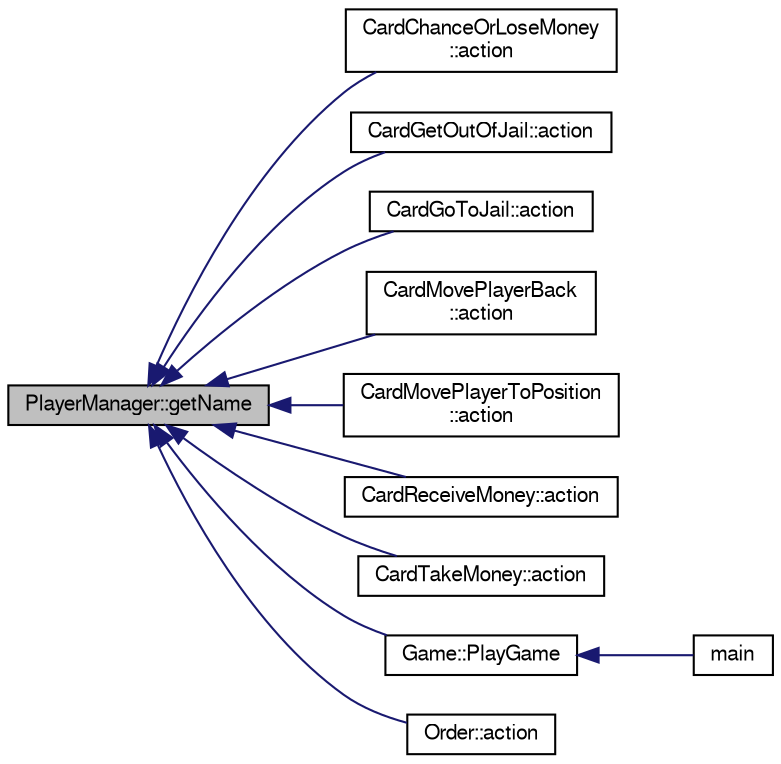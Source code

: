 digraph G
{
  edge [fontname="FreeSans",fontsize="10",labelfontname="FreeSans",labelfontsize="10"];
  node [fontname="FreeSans",fontsize="10",shape=record];
  rankdir="LR";
  Node1 [label="PlayerManager::getName",height=0.2,width=0.4,color="black", fillcolor="grey75", style="filled" fontcolor="black"];
  Node1 -> Node2 [dir="back",color="midnightblue",fontsize="10",style="solid",fontname="FreeSans"];
  Node2 [label="CardChanceOrLoseMoney\l::action",height=0.2,width=0.4,color="black", fillcolor="white", style="filled",URL="$class_card_chance_or_lose_money.html#af18a2e89f5e9aad83851cc0c71105942",tooltip="method that performs the action associated with that card"];
  Node1 -> Node3 [dir="back",color="midnightblue",fontsize="10",style="solid",fontname="FreeSans"];
  Node3 [label="CardGetOutOfJail::action",height=0.2,width=0.4,color="black", fillcolor="white", style="filled",URL="$class_card_get_out_of_jail.html#af6ba1fd5ace1e5f03ffe748bd5f53e94",tooltip="method that performs the action associated with that card"];
  Node1 -> Node4 [dir="back",color="midnightblue",fontsize="10",style="solid",fontname="FreeSans"];
  Node4 [label="CardGoToJail::action",height=0.2,width=0.4,color="black", fillcolor="white", style="filled",URL="$class_card_go_to_jail.html#a2abfd0df683a4ff04f8d96e9d01b3bb6",tooltip="method that performs the action associated with that card"];
  Node1 -> Node5 [dir="back",color="midnightblue",fontsize="10",style="solid",fontname="FreeSans"];
  Node5 [label="CardMovePlayerBack\l::action",height=0.2,width=0.4,color="black", fillcolor="white", style="filled",URL="$class_card_move_player_back.html#a722777ba365f9a11ff13d48c1f491c9b",tooltip="method that performs the action associated with that card"];
  Node1 -> Node6 [dir="back",color="midnightblue",fontsize="10",style="solid",fontname="FreeSans"];
  Node6 [label="CardMovePlayerToPosition\l::action",height=0.2,width=0.4,color="black", fillcolor="white", style="filled",URL="$class_card_move_player_to_position.html#a8b8b86460849baf9eceea50741ef958f",tooltip="method that performs the action associated with that card"];
  Node1 -> Node7 [dir="back",color="midnightblue",fontsize="10",style="solid",fontname="FreeSans"];
  Node7 [label="CardReceiveMoney::action",height=0.2,width=0.4,color="black", fillcolor="white", style="filled",URL="$class_card_receive_money.html#ad3d847a335b1d0f931fad6a75ffae7fb",tooltip="method that performs the action associated with that card"];
  Node1 -> Node8 [dir="back",color="midnightblue",fontsize="10",style="solid",fontname="FreeSans"];
  Node8 [label="CardTakeMoney::action",height=0.2,width=0.4,color="black", fillcolor="white", style="filled",URL="$class_card_take_money.html#a690225652d290d5073b9b626b7a48362",tooltip="method that performs the action associated with that card"];
  Node1 -> Node9 [dir="back",color="midnightblue",fontsize="10",style="solid",fontname="FreeSans"];
  Node9 [label="Game::PlayGame",height=0.2,width=0.4,color="black", fillcolor="white", style="filled",URL="$class_game.html#ae181458a5592597876fe2e53603c97b3",tooltip="method that plays the game"];
  Node9 -> Node10 [dir="back",color="midnightblue",fontsize="10",style="solid",fontname="FreeSans"];
  Node10 [label="main",height=0.2,width=0.4,color="black", fillcolor="white", style="filled",URL="$main_8cpp.html#a2c3f6775325c30275d11c6abee2db6a0"];
  Node1 -> Node11 [dir="back",color="midnightblue",fontsize="10",style="solid",fontname="FreeSans"];
  Node11 [label="Order::action",height=0.2,width=0.4,color="black", fillcolor="white", style="filled",URL="$class_order.html#aec4ba7b2701855584e51afd957e0192e",tooltip="method that does the action =p"];
}

